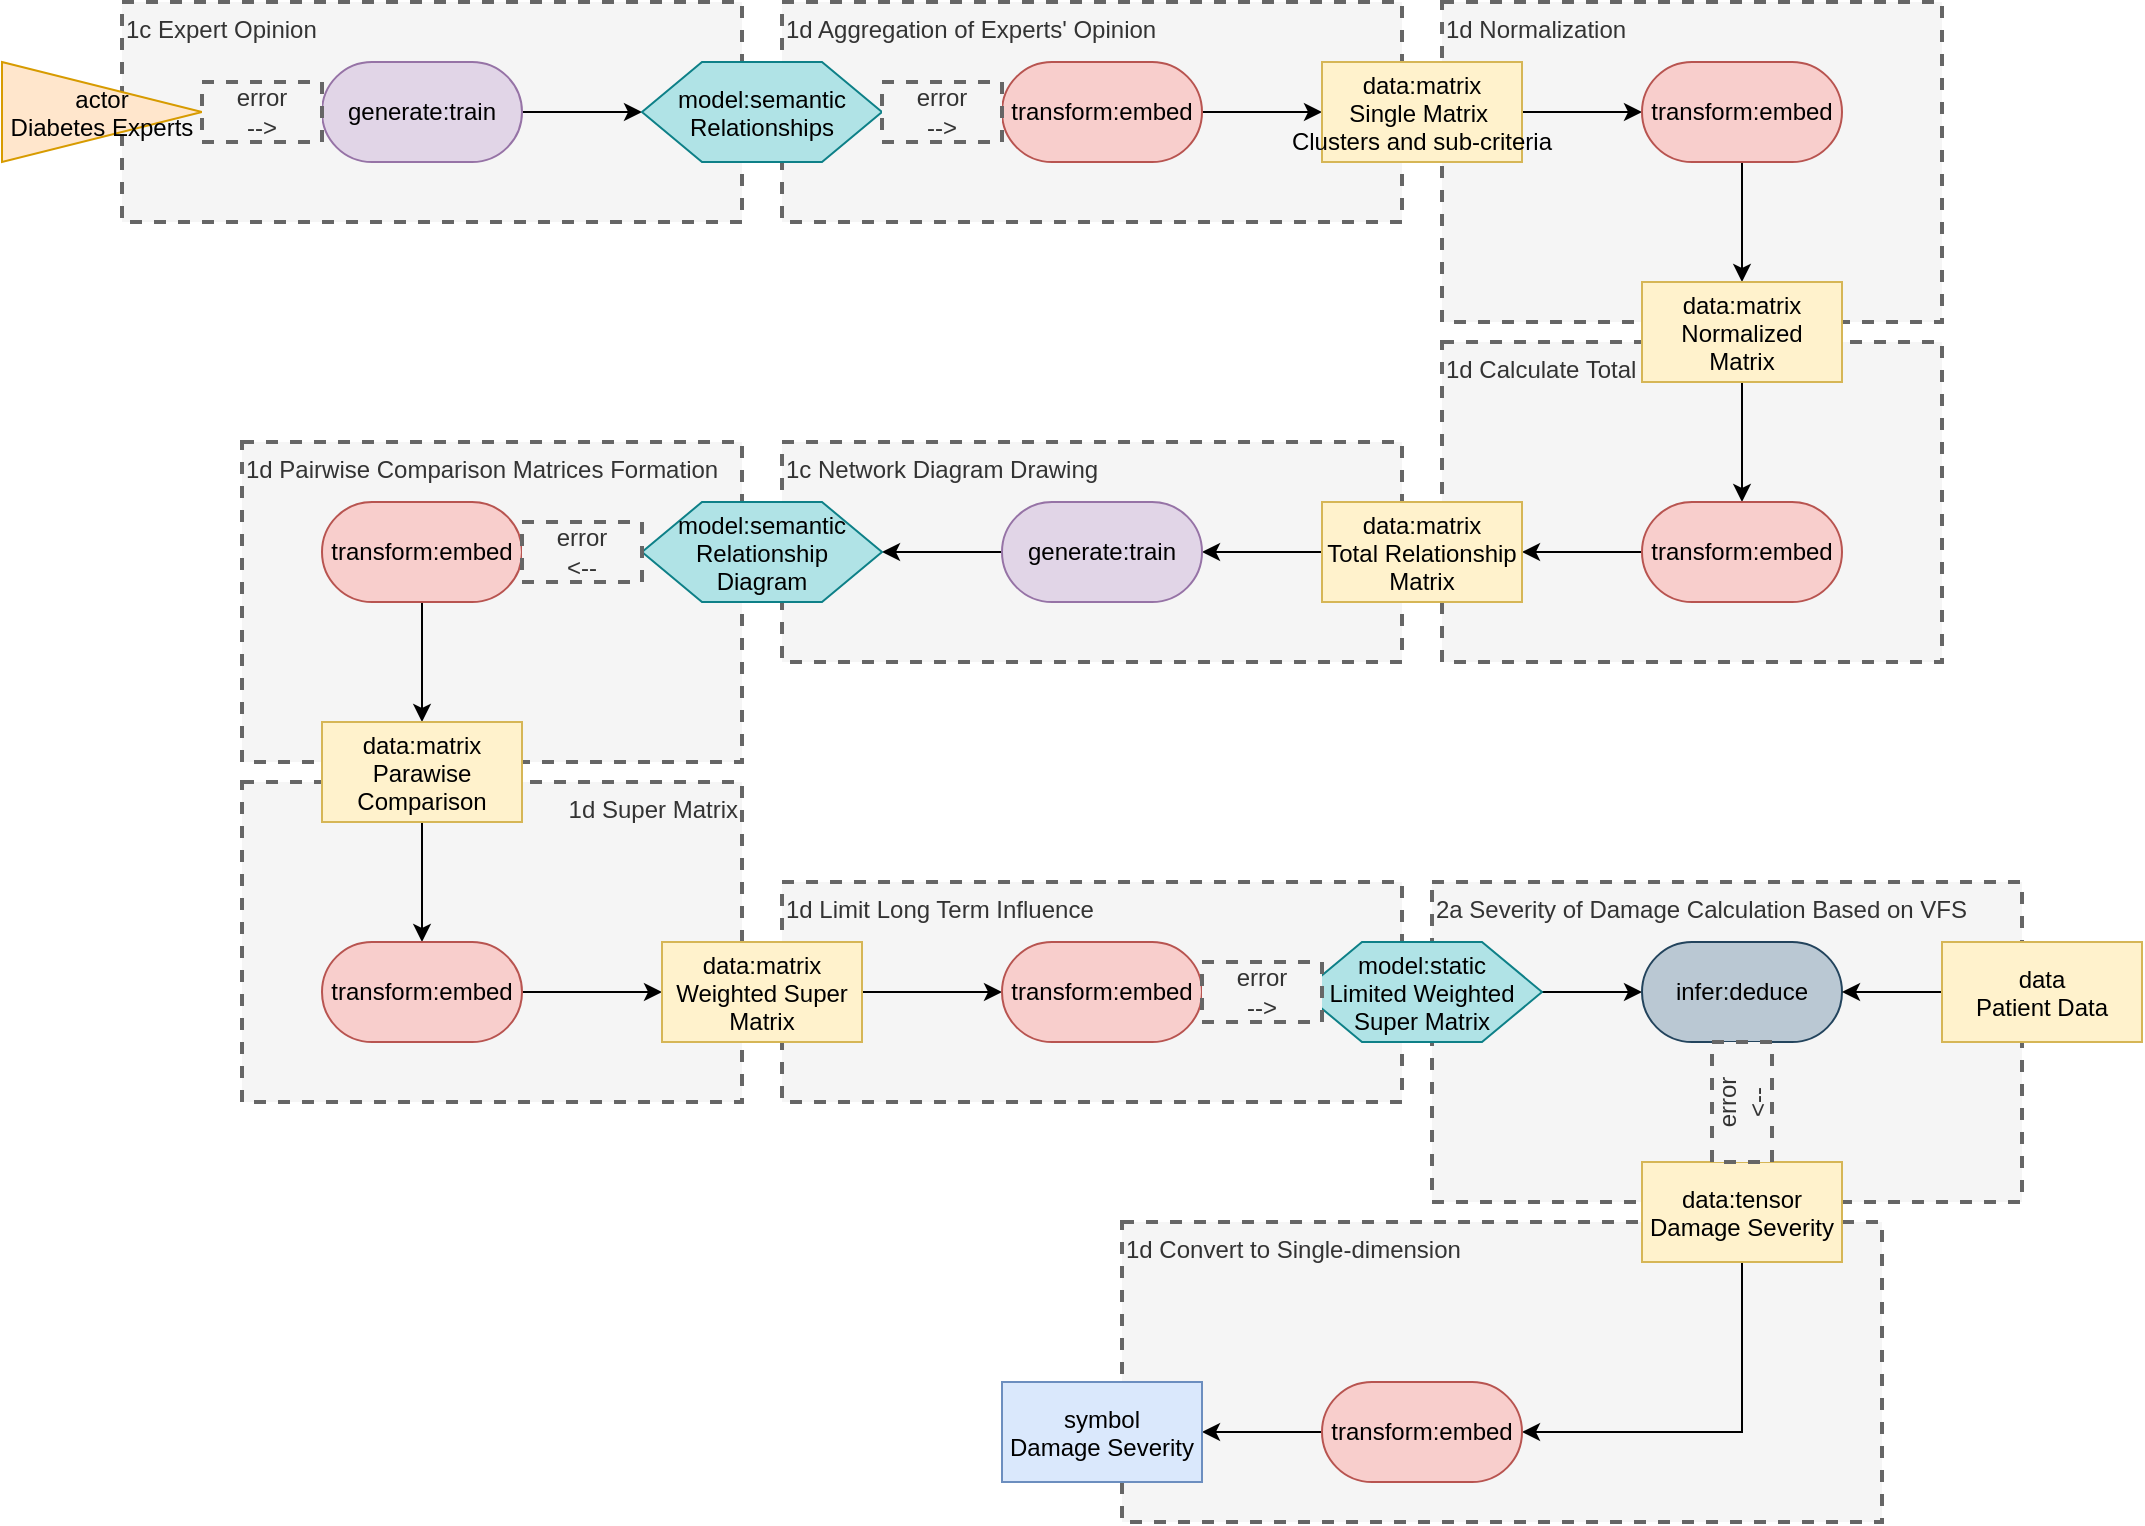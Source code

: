<mxfile version="26.2.14">
  <diagram name="Page-1" id="Ha0MgVNEtsTLosOIZYmX">
    <mxGraphModel dx="1426" dy="871" grid="1" gridSize="10" guides="1" tooltips="1" connect="1" arrows="1" fold="1" page="1" pageScale="1" pageWidth="3300" pageHeight="4681" math="0" shadow="0">
      <root>
        <mxCell id="0" />
        <mxCell id="1" parent="0" />
        <mxCell id="TfQsHLih08UGCaOp2INQ-62" value="1d Convert to Single-dimension" style="text;html=1;align=left;verticalAlign=top;whiteSpace=wrap;rounded=0;dashed=1;fillColor=#f5f5f5;fontColor=#333333;strokeColor=#666666;strokeWidth=2;" name="text" vertex="1" parent="1">
          <mxGeometry x="1240" y="890" width="380" height="150" as="geometry" />
        </mxCell>
        <mxCell id="TfQsHLih08UGCaOp2INQ-61" value="2a Severity of Damage Calculation Based on VFS" style="text;html=1;align=left;verticalAlign=top;whiteSpace=wrap;rounded=0;dashed=1;fillColor=#f5f5f5;fontColor=#333333;strokeColor=#666666;strokeWidth=2;" name="text" vertex="1" parent="1">
          <mxGeometry x="1395" y="720" width="295" height="160" as="geometry" />
        </mxCell>
        <mxCell id="TfQsHLih08UGCaOp2INQ-60" value="1d Limit Long Term Influence" style="text;html=1;align=left;verticalAlign=top;whiteSpace=wrap;rounded=0;dashed=1;fillColor=#f5f5f5;fontColor=#333333;strokeColor=#666666;strokeWidth=2;" name="text" vertex="1" parent="1">
          <mxGeometry x="1070" y="720" width="310" height="110" as="geometry" />
        </mxCell>
        <mxCell id="TfQsHLih08UGCaOp2INQ-59" value="1d Super Matrix" style="text;html=1;align=right;verticalAlign=top;whiteSpace=wrap;rounded=0;dashed=1;fillColor=#f5f5f5;fontColor=#333333;strokeColor=#666666;strokeWidth=2;" name="text" vertex="1" parent="1">
          <mxGeometry x="800" y="670" width="250" height="160" as="geometry" />
        </mxCell>
        <mxCell id="TfQsHLih08UGCaOp2INQ-58" value="1d Pairwise Comparison Matrices Formation" style="text;html=1;align=left;verticalAlign=top;whiteSpace=wrap;rounded=0;dashed=1;fillColor=#f5f5f5;fontColor=#333333;strokeColor=#666666;strokeWidth=2;" name="text" vertex="1" parent="1">
          <mxGeometry x="800" y="500" width="250" height="160" as="geometry" />
        </mxCell>
        <mxCell id="TfQsHLih08UGCaOp2INQ-57" value="1c Network Diagram Drawing" style="text;html=1;align=left;verticalAlign=top;whiteSpace=wrap;rounded=0;dashed=1;fillColor=#f5f5f5;fontColor=#333333;strokeColor=#666666;strokeWidth=2;" name="text" vertex="1" parent="1">
          <mxGeometry x="1070" y="500" width="310" height="110" as="geometry" />
        </mxCell>
        <mxCell id="TfQsHLih08UGCaOp2INQ-54" value="1d Calculate Total" style="text;html=1;align=left;verticalAlign=top;whiteSpace=wrap;rounded=0;dashed=1;fillColor=#f5f5f5;fontColor=#333333;strokeColor=#666666;strokeWidth=2;" name="text" vertex="1" parent="1">
          <mxGeometry x="1400" y="450" width="250" height="160" as="geometry" />
        </mxCell>
        <mxCell id="TfQsHLih08UGCaOp2INQ-53" value="1d Normalization" style="text;html=1;align=left;verticalAlign=top;whiteSpace=wrap;rounded=0;dashed=1;fillColor=#f5f5f5;fontColor=#333333;strokeColor=#666666;strokeWidth=2;" name="text" vertex="1" parent="1">
          <mxGeometry x="1400" y="280" width="250" height="160" as="geometry" />
        </mxCell>
        <mxCell id="TfQsHLih08UGCaOp2INQ-52" value="1d Aggregation of Experts&#39; Opinion" style="text;html=1;align=left;verticalAlign=top;whiteSpace=wrap;rounded=0;dashed=1;fillColor=#f5f5f5;fontColor=#333333;strokeColor=#666666;strokeWidth=2;" name="text" vertex="1" parent="1">
          <mxGeometry x="1070" y="280" width="310" height="110" as="geometry" />
        </mxCell>
        <mxCell id="TfQsHLih08UGCaOp2INQ-51" value="1c Expert Opinion" style="text;html=1;align=left;verticalAlign=top;whiteSpace=wrap;rounded=0;dashed=1;fillColor=#f5f5f5;fontColor=#333333;strokeColor=#666666;strokeWidth=2;" name="text" vertex="1" parent="1">
          <mxGeometry x="740" y="280" width="310" height="110" as="geometry" />
        </mxCell>
        <mxCell id="TfQsHLih08UGCaOp2INQ-1" value="actor&#xa;Diabetes Experts" style="triangle;fillColor=#ffe6cc;strokeColor=#d79b00;fontColor=#000000;" name="actor" vertex="1" parent="1">
          <mxGeometry x="680" y="310" width="100" height="50" as="geometry" />
        </mxCell>
        <mxCell id="TfQsHLih08UGCaOp2INQ-7" style="edgeStyle=orthogonalEdgeStyle;rounded=0;orthogonalLoop=1;jettySize=auto;html=1;entryX=0;entryY=0.5;entryDx=0;entryDy=0;" edge="1" parent="1" source="TfQsHLih08UGCaOp2INQ-2" target="TfQsHLih08UGCaOp2INQ-6">
          <mxGeometry relative="1" as="geometry" />
        </mxCell>
        <mxCell id="TfQsHLih08UGCaOp2INQ-2" value="generate:train" style="rounded=1;whiteSpace=wrap;html=1;arcSize=50;fillColor=#e1d5e7;strokeColor=#9673a6;" name="generate:train" vertex="1" parent="1">
          <mxGeometry x="840" y="310" width="100" height="50" as="geometry" />
        </mxCell>
        <mxCell id="TfQsHLih08UGCaOp2INQ-5" value="&lt;div&gt;error&lt;/div&gt;&lt;div&gt;--&amp;gt;&lt;/div&gt;" style="text;html=1;align=center;verticalAlign=middle;whiteSpace=wrap;rounded=0;dashed=1;fillColor=#f5f5f5;fontColor=#333333;strokeColor=#666666;strokeWidth=2;" name="text" vertex="1" parent="1">
          <mxGeometry x="780" y="320" width="60" height="30" as="geometry" />
        </mxCell>
        <mxCell id="TfQsHLih08UGCaOp2INQ-6" value="model:semantic&#xa;Relationships" style="shape=hexagon;perimeter=hexagonPerimeter2;fillColor=#b0e3e6;strokeColor=#0e8088;" name="model" vertex="1" parent="1">
          <mxGeometry x="1000" y="310" width="120" height="50" as="geometry" />
        </mxCell>
        <mxCell id="TfQsHLih08UGCaOp2INQ-12" style="edgeStyle=orthogonalEdgeStyle;rounded=0;orthogonalLoop=1;jettySize=auto;html=1;entryX=0;entryY=0.5;entryDx=0;entryDy=0;" edge="1" parent="1" source="TfQsHLih08UGCaOp2INQ-8" target="TfQsHLih08UGCaOp2INQ-11">
          <mxGeometry relative="1" as="geometry" />
        </mxCell>
        <mxCell id="TfQsHLih08UGCaOp2INQ-8" value="transform:embed" style="rounded=1;whiteSpace=wrap;html=1;arcSize=50;fillColor=#f8cecc;strokeColor=#b85450;" name="transform" vertex="1" parent="1">
          <mxGeometry x="1180" y="310" width="100" height="50" as="geometry" />
        </mxCell>
        <mxCell id="TfQsHLih08UGCaOp2INQ-10" value="&lt;div&gt;error&lt;/div&gt;&lt;div&gt;--&amp;gt;&lt;/div&gt;" style="text;html=1;align=center;verticalAlign=middle;whiteSpace=wrap;rounded=0;dashed=1;fillColor=#f5f5f5;fontColor=#333333;strokeColor=#666666;strokeWidth=2;" name="text" vertex="1" parent="1">
          <mxGeometry x="1120" y="320" width="60" height="30" as="geometry" />
        </mxCell>
        <mxCell id="TfQsHLih08UGCaOp2INQ-14" style="edgeStyle=orthogonalEdgeStyle;rounded=0;orthogonalLoop=1;jettySize=auto;html=1;entryX=0;entryY=0.5;entryDx=0;entryDy=0;" edge="1" parent="1" source="TfQsHLih08UGCaOp2INQ-11" target="TfQsHLih08UGCaOp2INQ-13">
          <mxGeometry relative="1" as="geometry" />
        </mxCell>
        <mxCell id="TfQsHLih08UGCaOp2INQ-11" value="data:matrix&#xa;Single Matrix &#xa;Clusters and sub-criteria" style="rectangle;fillColor=#fff2cc;strokeColor=#d6b656;" name="data" vertex="1" parent="1">
          <mxGeometry x="1340" y="310" width="100" height="50" as="geometry" />
        </mxCell>
        <mxCell id="TfQsHLih08UGCaOp2INQ-16" style="edgeStyle=orthogonalEdgeStyle;rounded=0;orthogonalLoop=1;jettySize=auto;html=1;entryX=0.5;entryY=0;entryDx=0;entryDy=0;" edge="1" parent="1" source="TfQsHLih08UGCaOp2INQ-13" target="TfQsHLih08UGCaOp2INQ-15">
          <mxGeometry relative="1" as="geometry" />
        </mxCell>
        <mxCell id="TfQsHLih08UGCaOp2INQ-13" value="transform:embed" style="rounded=1;whiteSpace=wrap;html=1;arcSize=50;fillColor=#f8cecc;strokeColor=#b85450;" name="transform" vertex="1" parent="1">
          <mxGeometry x="1500" y="310" width="100" height="50" as="geometry" />
        </mxCell>
        <mxCell id="TfQsHLih08UGCaOp2INQ-18" style="edgeStyle=orthogonalEdgeStyle;rounded=0;orthogonalLoop=1;jettySize=auto;html=1;entryX=0.5;entryY=0;entryDx=0;entryDy=0;" edge="1" parent="1" source="TfQsHLih08UGCaOp2INQ-15" target="TfQsHLih08UGCaOp2INQ-17">
          <mxGeometry relative="1" as="geometry" />
        </mxCell>
        <mxCell id="TfQsHLih08UGCaOp2INQ-15" value="data:matrix&#xa;Normalized&#xa;Matrix" style="rectangle;fillColor=#fff2cc;strokeColor=#d6b656;" name="data" vertex="1" parent="1">
          <mxGeometry x="1500" y="420" width="100" height="50" as="geometry" />
        </mxCell>
        <mxCell id="TfQsHLih08UGCaOp2INQ-56" style="edgeStyle=orthogonalEdgeStyle;rounded=0;orthogonalLoop=1;jettySize=auto;html=1;entryX=1;entryY=0.5;entryDx=0;entryDy=0;" edge="1" parent="1" source="TfQsHLih08UGCaOp2INQ-17" target="TfQsHLih08UGCaOp2INQ-19">
          <mxGeometry relative="1" as="geometry" />
        </mxCell>
        <mxCell id="TfQsHLih08UGCaOp2INQ-17" value="transform:embed" style="rounded=1;whiteSpace=wrap;html=1;arcSize=50;fillColor=#f8cecc;strokeColor=#b85450;" name="transform" vertex="1" parent="1">
          <mxGeometry x="1500" y="530" width="100" height="50" as="geometry" />
        </mxCell>
        <mxCell id="TfQsHLih08UGCaOp2INQ-22" style="edgeStyle=orthogonalEdgeStyle;rounded=0;orthogonalLoop=1;jettySize=auto;html=1;entryX=1;entryY=0.5;entryDx=0;entryDy=0;" edge="1" parent="1" source="TfQsHLih08UGCaOp2INQ-19" target="TfQsHLih08UGCaOp2INQ-21">
          <mxGeometry relative="1" as="geometry" />
        </mxCell>
        <mxCell id="TfQsHLih08UGCaOp2INQ-19" value="data:matrix&#xa;Total Relationship&#xa;Matrix" style="rectangle;fillColor=#fff2cc;strokeColor=#d6b656;" name="data" vertex="1" parent="1">
          <mxGeometry x="1340" y="530" width="100" height="50" as="geometry" />
        </mxCell>
        <mxCell id="TfQsHLih08UGCaOp2INQ-24" style="edgeStyle=orthogonalEdgeStyle;rounded=0;orthogonalLoop=1;jettySize=auto;html=1;entryX=1;entryY=0.5;entryDx=0;entryDy=0;" edge="1" parent="1" source="TfQsHLih08UGCaOp2INQ-21" target="TfQsHLih08UGCaOp2INQ-23">
          <mxGeometry relative="1" as="geometry" />
        </mxCell>
        <mxCell id="TfQsHLih08UGCaOp2INQ-21" value="generate:train" style="rounded=1;whiteSpace=wrap;html=1;arcSize=50;fillColor=#e1d5e7;strokeColor=#9673a6;" name="generate:train" vertex="1" parent="1">
          <mxGeometry x="1180" y="530" width="100" height="50" as="geometry" />
        </mxCell>
        <mxCell id="TfQsHLih08UGCaOp2INQ-23" value="model:semantic&#xa;Relationship&#xa;Diagram" style="shape=hexagon;perimeter=hexagonPerimeter2;fillColor=#b0e3e6;strokeColor=#0e8088;" name="model" vertex="1" parent="1">
          <mxGeometry x="1000" y="530" width="120" height="50" as="geometry" />
        </mxCell>
        <mxCell id="TfQsHLih08UGCaOp2INQ-29" style="edgeStyle=orthogonalEdgeStyle;rounded=0;orthogonalLoop=1;jettySize=auto;html=1;exitX=0.5;exitY=1;exitDx=0;exitDy=0;entryX=0.5;entryY=0;entryDx=0;entryDy=0;" edge="1" parent="1" source="TfQsHLih08UGCaOp2INQ-25" target="TfQsHLih08UGCaOp2INQ-28">
          <mxGeometry relative="1" as="geometry" />
        </mxCell>
        <mxCell id="TfQsHLih08UGCaOp2INQ-25" value="transform:embed" style="rounded=1;whiteSpace=wrap;html=1;arcSize=50;fillColor=#f8cecc;strokeColor=#b85450;" name="transform" vertex="1" parent="1">
          <mxGeometry x="840" y="530" width="100" height="50" as="geometry" />
        </mxCell>
        <mxCell id="TfQsHLih08UGCaOp2INQ-27" value="&lt;div&gt;error&lt;/div&gt;&lt;div&gt;&amp;lt;--&lt;/div&gt;" style="text;html=1;align=center;verticalAlign=middle;whiteSpace=wrap;rounded=0;dashed=1;fillColor=#f5f5f5;fontColor=#333333;strokeColor=#666666;strokeWidth=2;" name="text" vertex="1" parent="1">
          <mxGeometry x="940" y="540" width="60" height="30" as="geometry" />
        </mxCell>
        <mxCell id="TfQsHLih08UGCaOp2INQ-31" style="edgeStyle=orthogonalEdgeStyle;rounded=0;orthogonalLoop=1;jettySize=auto;html=1;exitX=0.5;exitY=1;exitDx=0;exitDy=0;entryX=0.5;entryY=0;entryDx=0;entryDy=0;" edge="1" parent="1" source="TfQsHLih08UGCaOp2INQ-28" target="TfQsHLih08UGCaOp2INQ-30">
          <mxGeometry relative="1" as="geometry" />
        </mxCell>
        <mxCell id="TfQsHLih08UGCaOp2INQ-28" value="data:matrix&#xa;Parawise&#xa;Comparison" style="rectangle;fillColor=#fff2cc;strokeColor=#d6b656;" name="data" vertex="1" parent="1">
          <mxGeometry x="840" y="640" width="100" height="50" as="geometry" />
        </mxCell>
        <mxCell id="TfQsHLih08UGCaOp2INQ-33" style="edgeStyle=orthogonalEdgeStyle;rounded=0;orthogonalLoop=1;jettySize=auto;html=1;entryX=0;entryY=0.5;entryDx=0;entryDy=0;" edge="1" parent="1" source="TfQsHLih08UGCaOp2INQ-30" target="TfQsHLih08UGCaOp2INQ-32">
          <mxGeometry relative="1" as="geometry" />
        </mxCell>
        <mxCell id="TfQsHLih08UGCaOp2INQ-30" value="transform:embed" style="rounded=1;whiteSpace=wrap;html=1;arcSize=50;fillColor=#f8cecc;strokeColor=#b85450;" name="transform" vertex="1" parent="1">
          <mxGeometry x="840" y="750" width="100" height="50" as="geometry" />
        </mxCell>
        <mxCell id="TfQsHLih08UGCaOp2INQ-35" style="edgeStyle=orthogonalEdgeStyle;rounded=0;orthogonalLoop=1;jettySize=auto;html=1;entryX=0;entryY=0.5;entryDx=0;entryDy=0;" edge="1" parent="1" source="TfQsHLih08UGCaOp2INQ-32" target="TfQsHLih08UGCaOp2INQ-34">
          <mxGeometry relative="1" as="geometry" />
        </mxCell>
        <mxCell id="TfQsHLih08UGCaOp2INQ-32" value="data:matrix&#xa;Weighted Super&#xa;Matrix" style="rectangle;fillColor=#fff2cc;strokeColor=#d6b656;" name="data" vertex="1" parent="1">
          <mxGeometry x="1010" y="750" width="100" height="50" as="geometry" />
        </mxCell>
        <mxCell id="TfQsHLih08UGCaOp2INQ-34" value="transform:embed" style="rounded=1;whiteSpace=wrap;html=1;arcSize=50;fillColor=#f8cecc;strokeColor=#b85450;" name="transform" vertex="1" parent="1">
          <mxGeometry x="1180" y="750" width="100" height="50" as="geometry" />
        </mxCell>
        <mxCell id="TfQsHLih08UGCaOp2INQ-40" style="edgeStyle=orthogonalEdgeStyle;rounded=0;orthogonalLoop=1;jettySize=auto;html=1;entryX=0;entryY=0.5;entryDx=0;entryDy=0;" edge="1" parent="1" source="TfQsHLih08UGCaOp2INQ-36" target="TfQsHLih08UGCaOp2INQ-39">
          <mxGeometry relative="1" as="geometry" />
        </mxCell>
        <mxCell id="TfQsHLih08UGCaOp2INQ-36" value="model:static&#xa;Limited Weighted&#xa;Super Matrix" style="shape=hexagon;perimeter=hexagonPerimeter2;fillColor=#b0e3e6;strokeColor=#0e8088;" name="model" vertex="1" parent="1">
          <mxGeometry x="1330" y="750" width="120" height="50" as="geometry" />
        </mxCell>
        <mxCell id="TfQsHLih08UGCaOp2INQ-38" value="&lt;div&gt;error&lt;/div&gt;&lt;div&gt;--&amp;gt;&lt;/div&gt;" style="text;html=1;align=center;verticalAlign=middle;whiteSpace=wrap;rounded=0;dashed=1;fillColor=#f5f5f5;fontColor=#333333;strokeColor=#666666;strokeWidth=2;" name="text" vertex="1" parent="1">
          <mxGeometry x="1280" y="760" width="60" height="30" as="geometry" />
        </mxCell>
        <mxCell id="TfQsHLih08UGCaOp2INQ-39" value="infer:deduce" style="rounded=1;whiteSpace=wrap;html=1;arcSize=50;fillColor=#bac8d3;strokeColor=#23445d;" name="infer:deduce" vertex="1" parent="1">
          <mxGeometry x="1500" y="750" width="100" height="50" as="geometry" />
        </mxCell>
        <mxCell id="TfQsHLih08UGCaOp2INQ-42" style="edgeStyle=orthogonalEdgeStyle;rounded=0;orthogonalLoop=1;jettySize=auto;html=1;entryX=1;entryY=0.5;entryDx=0;entryDy=0;" edge="1" parent="1" source="TfQsHLih08UGCaOp2INQ-41" target="TfQsHLih08UGCaOp2INQ-39">
          <mxGeometry relative="1" as="geometry" />
        </mxCell>
        <mxCell id="TfQsHLih08UGCaOp2INQ-41" value="data&#xa;Patient Data" style="rectangle;fillColor=#fff2cc;strokeColor=#d6b656;" name="data" vertex="1" parent="1">
          <mxGeometry x="1650" y="750" width="100" height="50" as="geometry" />
        </mxCell>
        <mxCell id="TfQsHLih08UGCaOp2INQ-48" style="edgeStyle=orthogonalEdgeStyle;rounded=0;orthogonalLoop=1;jettySize=auto;html=1;exitX=0.5;exitY=1;exitDx=0;exitDy=0;entryX=1;entryY=0.5;entryDx=0;entryDy=0;" edge="1" parent="1" source="TfQsHLih08UGCaOp2INQ-43" target="TfQsHLih08UGCaOp2INQ-46">
          <mxGeometry relative="1" as="geometry" />
        </mxCell>
        <mxCell id="TfQsHLih08UGCaOp2INQ-43" value="data:tensor&#xa;Damage Severity" style="rectangle;fillColor=#fff2cc;strokeColor=#d6b656;" name="data" vertex="1" parent="1">
          <mxGeometry x="1500" y="860" width="100" height="50" as="geometry" />
        </mxCell>
        <mxCell id="TfQsHLih08UGCaOp2INQ-45" value="&lt;div&gt;error&lt;/div&gt;&lt;div&gt;&amp;lt;--&lt;/div&gt;" style="text;html=1;align=center;verticalAlign=middle;whiteSpace=wrap;rounded=0;dashed=1;fillColor=#f5f5f5;fontColor=#333333;strokeColor=#666666;strokeWidth=2;horizontal=0;" name="text" vertex="1" parent="1">
          <mxGeometry x="1535" y="800" width="30" height="60" as="geometry" />
        </mxCell>
        <mxCell id="TfQsHLih08UGCaOp2INQ-50" style="edgeStyle=orthogonalEdgeStyle;rounded=0;orthogonalLoop=1;jettySize=auto;html=1;exitX=0;exitY=0.5;exitDx=0;exitDy=0;entryX=1;entryY=0.5;entryDx=0;entryDy=0;" edge="1" parent="1" source="TfQsHLih08UGCaOp2INQ-46" target="TfQsHLih08UGCaOp2INQ-49">
          <mxGeometry relative="1" as="geometry" />
        </mxCell>
        <mxCell id="TfQsHLih08UGCaOp2INQ-46" value="transform:embed" style="rounded=1;whiteSpace=wrap;html=1;arcSize=50;fillColor=#f8cecc;strokeColor=#b85450;" name="transform" vertex="1" parent="1">
          <mxGeometry x="1340" y="970" width="100" height="50" as="geometry" />
        </mxCell>
        <mxCell id="TfQsHLih08UGCaOp2INQ-49" value="symbol&#xa;Damage Severity" style="rectangle;fillColor=#dae8fc;strokeColor=#6c8ebf;" name="symbol" vertex="1" parent="1">
          <mxGeometry x="1180" y="970" width="100" height="50" as="geometry" />
        </mxCell>
      </root>
    </mxGraphModel>
  </diagram>
</mxfile>
